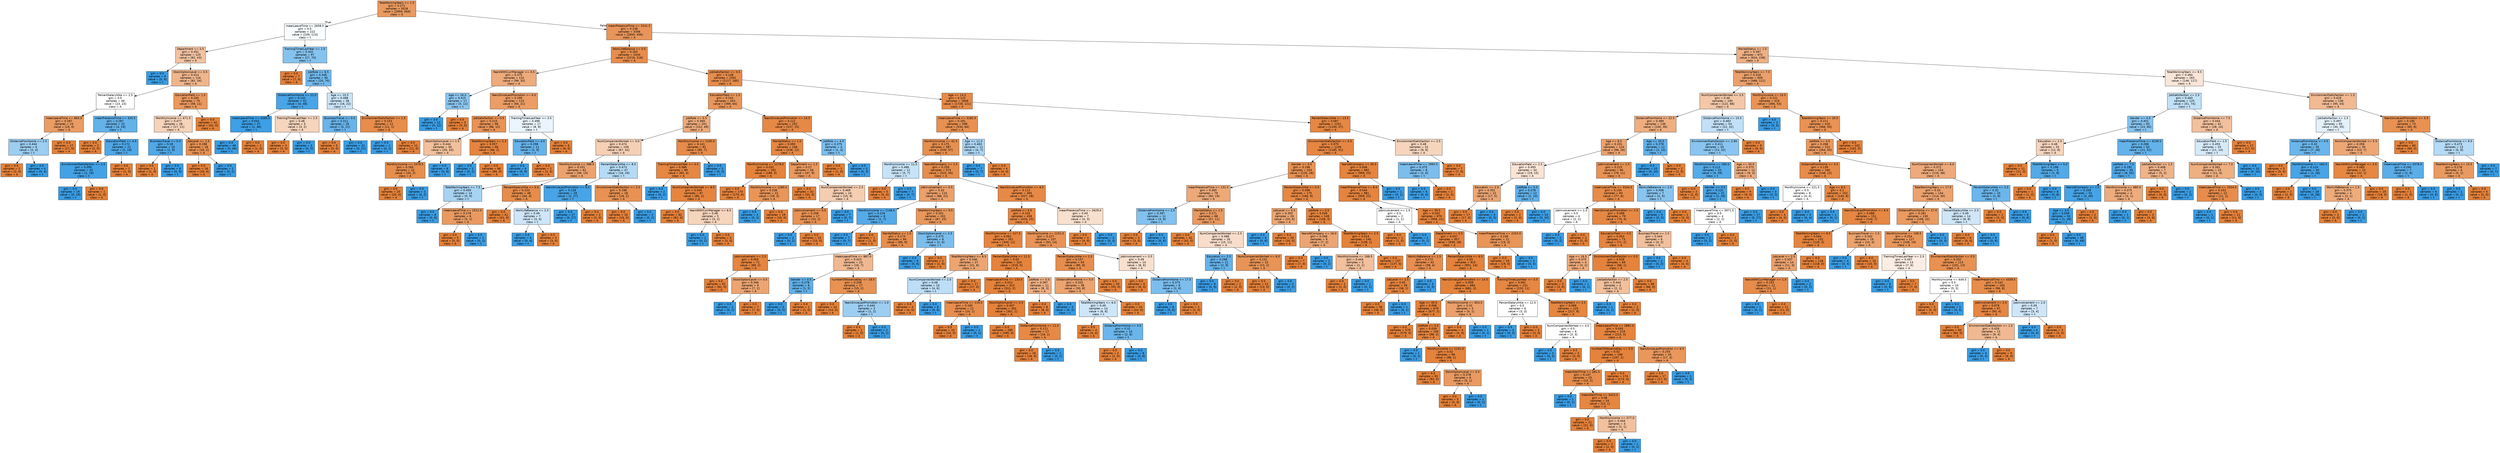 digraph Tree {
node [shape=box, style="filled", color="black", fontname="helvetica"] ;
edge [fontname="helvetica"] ;
0 [label="TotalWorkingYears <= 1.5\ngini = 0.271\nsamples = 3528\nvalue = [2959, 569]\nclass = A", fillcolor="#ea995f"] ;
1 [label="meanLeaveTime <= 2658.5\ngini = 0.5\nsamples = 222\nvalue = [109, 113]\nclass = t", fillcolor="#f8fcfe"] ;
0 -> 1 [labeldistance=2.5, labelangle=45, headlabel="True"] ;
2 [label="Department <= 0.5\ngini = 0.451\nsamples = 125\nvalue = [82, 43]\nclass = A", fillcolor="#f3c3a1"] ;
1 -> 2 ;
3 [label="gini = 0.0\nsamples = 9\nvalue = [0, 9]\nclass = t", fillcolor="#399de5"] ;
2 -> 3 ;
4 [label="StockOptionLevel <= 0.5\ngini = 0.414\nsamples = 116\nvalue = [82, 34]\nclass = A", fillcolor="#f0b58b"] ;
2 -> 4 ;
5 [label="PercentSalaryHike <= 2.5\ngini = 0.5\nsamples = 46\nvalue = [23, 23]\nclass = A", fillcolor="#ffffff"] ;
4 -> 5 ;
6 [label="meanLeaveTime <= 883.0\ngini = 0.287\nsamples = 23\nvalue = [19, 4]\nclass = A", fillcolor="#ea9c63"] ;
5 -> 6 ;
7 [label="DistanceFromHome <= 2.5\ngini = 0.444\nsamples = 6\nvalue = [2, 4]\nclass = t", fillcolor="#9ccef2"] ;
6 -> 7 ;
8 [label="gini = 0.0\nsamples = 2\nvalue = [2, 0]\nclass = A", fillcolor="#e58139"] ;
7 -> 8 ;
9 [label="gini = 0.0\nsamples = 4\nvalue = [0, 4]\nclass = t", fillcolor="#399de5"] ;
7 -> 9 ;
10 [label="gini = 0.0\nsamples = 17\nvalue = [17, 0]\nclass = A", fillcolor="#e58139"] ;
6 -> 10 ;
11 [label="meanPresenceTime <= 425.5\ngini = 0.287\nsamples = 23\nvalue = [4, 19]\nclass = t", fillcolor="#63b2ea"] ;
5 -> 11 ;
12 [label="gini = 0.0\nsamples = 2\nvalue = [2, 0]\nclass = A", fillcolor="#e58139"] ;
11 -> 12 ;
13 [label="EducationField <= 4.5\ngini = 0.172\nsamples = 21\nvalue = [2, 19]\nclass = t", fillcolor="#4ea7e8"] ;
11 -> 13 ;
14 [label="EnvironmentSatisfaction <= 2.5\ngini = 0.095\nsamples = 20\nvalue = [1, 19]\nclass = t", fillcolor="#43a2e6"] ;
13 -> 14 ;
15 [label="gini = 0.0\nsamples = 19\nvalue = [0, 19]\nclass = t", fillcolor="#399de5"] ;
14 -> 15 ;
16 [label="gini = 0.0\nsamples = 1\nvalue = [1, 0]\nclass = A", fillcolor="#e58139"] ;
14 -> 16 ;
17 [label="gini = 0.0\nsamples = 1\nvalue = [1, 0]\nclass = A", fillcolor="#e58139"] ;
13 -> 17 ;
18 [label="EducationField <= 1.5\ngini = 0.265\nsamples = 70\nvalue = [59, 11]\nclass = A", fillcolor="#ea985e"] ;
4 -> 18 ;
19 [label="MonthlyIncome <= 671.5\ngini = 0.477\nsamples = 28\nvalue = [17, 11]\nclass = A", fillcolor="#f6d3b9"] ;
18 -> 19 ;
20 [label="BusinessTravel <= 0.5\ngini = 0.18\nsamples = 10\nvalue = [1, 9]\nclass = t", fillcolor="#4fa8e8"] ;
19 -> 20 ;
21 [label="gini = 0.0\nsamples = 1\nvalue = [1, 0]\nclass = A", fillcolor="#e58139"] ;
20 -> 21 ;
22 [label="gini = 0.0\nsamples = 9\nvalue = [0, 9]\nclass = t", fillcolor="#399de5"] ;
20 -> 22 ;
23 [label="JobLevel <= 2.5\ngini = 0.198\nsamples = 18\nvalue = [16, 2]\nclass = A", fillcolor="#e89152"] ;
19 -> 23 ;
24 [label="gini = 0.0\nsamples = 16\nvalue = [16, 0]\nclass = A", fillcolor="#e58139"] ;
23 -> 24 ;
25 [label="gini = 0.0\nsamples = 2\nvalue = [0, 2]\nclass = t", fillcolor="#399de5"] ;
23 -> 25 ;
26 [label="gini = 0.0\nsamples = 42\nvalue = [42, 0]\nclass = A", fillcolor="#e58139"] ;
18 -> 26 ;
27 [label="TrainingTimesLastYear <= 1.5\ngini = 0.402\nsamples = 97\nvalue = [27, 70]\nclass = t", fillcolor="#85c3ef"] ;
1 -> 27 ;
28 [label="gini = 0.0\nsamples = 7\nvalue = [7, 0]\nclass = A", fillcolor="#e58139"] ;
27 -> 28 ;
29 [label="JobRole <= 6.5\ngini = 0.346\nsamples = 90\nvalue = [20, 70]\nclass = t", fillcolor="#72b9ec"] ;
27 -> 29 ;
30 [label="DistanceFromHome <= 22.0\ngini = 0.142\nsamples = 52\nvalue = [4, 48]\nclass = t", fillcolor="#49a5e7"] ;
29 -> 30 ;
31 [label="meanLeaveTime <= 4295.5\ngini = 0.042\nsamples = 47\nvalue = [1, 46]\nclass = t", fillcolor="#3d9fe6"] ;
30 -> 31 ;
32 [label="gini = 0.0\nsamples = 46\nvalue = [0, 46]\nclass = t", fillcolor="#399de5"] ;
31 -> 32 ;
33 [label="gini = 0.0\nsamples = 1\nvalue = [1, 0]\nclass = A", fillcolor="#e58139"] ;
31 -> 33 ;
34 [label="TrainingTimesLastYear <= 2.5\ngini = 0.48\nsamples = 5\nvalue = [3, 2]\nclass = A", fillcolor="#f6d5bd"] ;
30 -> 34 ;
35 [label="gini = 0.0\nsamples = 3\nvalue = [3, 0]\nclass = A", fillcolor="#e58139"] ;
34 -> 35 ;
36 [label="gini = 0.0\nsamples = 2\nvalue = [0, 2]\nclass = t", fillcolor="#399de5"] ;
34 -> 36 ;
37 [label="Age <= 10.5\ngini = 0.488\nsamples = 38\nvalue = [16, 22]\nclass = t", fillcolor="#c9e4f8"] ;
29 -> 37 ;
38 [label="BusinessTravel <= 0.5\ngini = 0.311\nsamples = 26\nvalue = [5, 21]\nclass = t", fillcolor="#68b4eb"] ;
37 -> 38 ;
39 [label="gini = 0.0\nsamples = 5\nvalue = [5, 0]\nclass = A", fillcolor="#e58139"] ;
38 -> 39 ;
40 [label="gini = 0.0\nsamples = 21\nvalue = [0, 21]\nclass = t", fillcolor="#399de5"] ;
38 -> 40 ;
41 [label="EnvironmentSatisfaction <= 1.5\ngini = 0.153\nsamples = 12\nvalue = [11, 1]\nclass = A", fillcolor="#e78c4b"] ;
37 -> 41 ;
42 [label="gini = 0.0\nsamples = 1\nvalue = [0, 1]\nclass = t", fillcolor="#399de5"] ;
41 -> 42 ;
43 [label="gini = 0.0\nsamples = 11\nvalue = [11, 0]\nclass = A", fillcolor="#e58139"] ;
41 -> 43 ;
44 [label="meanPresenceTime <= 3241.5\ngini = 0.238\nsamples = 3306\nvalue = [2850, 456]\nclass = A", fillcolor="#e99559"] ;
0 -> 44 [labeldistance=2.5, labelangle=-45, headlabel="False"] ;
45 [label="WorkLifeBalance <= 0.5\ngini = 0.163\nsamples = 2434\nvalue = [2216, 218]\nclass = A", fillcolor="#e88d4c"] ;
44 -> 45 ;
46 [label="YearsWithCurrManager <= 0.5\ngini = 0.375\nsamples = 132\nvalue = [99, 33]\nclass = A", fillcolor="#eeab7b"] ;
45 -> 46 ;
47 [label="Age <= 26.0\ngini = 0.415\nsamples = 17\nvalue = [5, 12]\nclass = t", fillcolor="#8bc6f0"] ;
46 -> 47 ;
48 [label="gini = 0.0\nsamples = 12\nvalue = [0, 12]\nclass = t", fillcolor="#399de5"] ;
47 -> 48 ;
49 [label="gini = 0.0\nsamples = 5\nvalue = [5, 0]\nclass = A", fillcolor="#e58139"] ;
47 -> 49 ;
50 [label="YearsSinceLastPromotion <= 6.0\ngini = 0.299\nsamples = 115\nvalue = [94, 21]\nclass = A", fillcolor="#eb9d65"] ;
46 -> 50 ;
51 [label="JobSatisfaction <= 0.5\ngini = 0.215\nsamples = 98\nvalue = [86, 12]\nclass = A", fillcolor="#e99355"] ;
50 -> 51 ;
52 [label="StockOptionLevel <= 1.5\ngini = 0.444\nsamples = 30\nvalue = [20, 10]\nclass = A", fillcolor="#f2c09c"] ;
51 -> 52 ;
53 [label="MonthlyIncome <= 1078.5\ngini = 0.165\nsamples = 22\nvalue = [20, 2]\nclass = A", fillcolor="#e88e4d"] ;
52 -> 53 ;
54 [label="gini = 0.0\nsamples = 20\nvalue = [20, 0]\nclass = A", fillcolor="#e58139"] ;
53 -> 54 ;
55 [label="gini = 0.0\nsamples = 2\nvalue = [0, 2]\nclass = t", fillcolor="#399de5"] ;
53 -> 55 ;
56 [label="gini = 0.0\nsamples = 8\nvalue = [0, 8]\nclass = t", fillcolor="#399de5"] ;
52 -> 56 ;
57 [label="TotalWorkingYears <= 2.5\ngini = 0.057\nsamples = 68\nvalue = [66, 2]\nclass = A", fillcolor="#e6853f"] ;
51 -> 57 ;
58 [label="gini = 0.0\nsamples = 2\nvalue = [0, 2]\nclass = t", fillcolor="#399de5"] ;
57 -> 58 ;
59 [label="gini = 0.0\nsamples = 66\nvalue = [66, 0]\nclass = A", fillcolor="#e58139"] ;
57 -> 59 ;
60 [label="TrainingTimesLastYear <= 3.5\ngini = 0.498\nsamples = 17\nvalue = [8, 9]\nclass = t", fillcolor="#e9f4fc"] ;
50 -> 60 ;
61 [label="EducationField <= 4.5\ngini = 0.298\nsamples = 11\nvalue = [2, 9]\nclass = t", fillcolor="#65b3eb"] ;
60 -> 61 ;
62 [label="gini = 0.0\nsamples = 9\nvalue = [0, 9]\nclass = t", fillcolor="#399de5"] ;
61 -> 62 ;
63 [label="gini = 0.0\nsamples = 2\nvalue = [2, 0]\nclass = A", fillcolor="#e58139"] ;
61 -> 63 ;
64 [label="gini = 0.0\nsamples = 6\nvalue = [6, 0]\nclass = A", fillcolor="#e58139"] ;
60 -> 64 ;
65 [label="JobSatisfaction <= 0.5\ngini = 0.148\nsamples = 2302\nvalue = [2117, 185]\nclass = A", fillcolor="#e78c4a"] ;
45 -> 65 ;
66 [label="EducationField <= 1.5\ngini = 0.243\nsamples = 453\nvalue = [389, 64]\nclass = A", fillcolor="#e9965a"] ;
65 -> 66 ;
67 [label="JobRole <= 5.5\ngini = 0.369\nsamples = 201\nvalue = [152, 49]\nclass = A", fillcolor="#edaa79"] ;
66 -> 67 ;
68 [label="NumCompaniesWorked <= 3.0\ngini = 0.474\nsamples = 109\nvalue = [67, 42]\nclass = A", fillcolor="#f5d0b5"] ;
67 -> 68 ;
69 [label="MonthlyIncome <= 398.5\ngini = 0.331\nsamples = 62\nvalue = [49, 13]\nclass = A", fillcolor="#eca26e"] ;
68 -> 69 ;
70 [label="TotalWorkingYears <= 7.5\ngini = 0.459\nsamples = 14\nvalue = [5, 9]\nclass = t", fillcolor="#a7d3f3"] ;
69 -> 70 ;
71 [label="gini = 0.0\nsamples = 8\nvalue = [0, 8]\nclass = t", fillcolor="#399de5"] ;
70 -> 71 ;
72 [label="meanLeaveTime <= 2512.0\ngini = 0.278\nsamples = 6\nvalue = [5, 1]\nclass = A", fillcolor="#ea9a61"] ;
70 -> 72 ;
73 [label="gini = 0.0\nsamples = 5\nvalue = [5, 0]\nclass = A", fillcolor="#e58139"] ;
72 -> 73 ;
74 [label="gini = 0.0\nsamples = 1\nvalue = [0, 1]\nclass = t", fillcolor="#399de5"] ;
72 -> 74 ;
75 [label="PercentSalaryHike <= 5.0\ngini = 0.153\nsamples = 48\nvalue = [44, 4]\nclass = A", fillcolor="#e78c4b"] ;
69 -> 75 ;
76 [label="gini = 0.0\nsamples = 41\nvalue = [41, 0]\nclass = A", fillcolor="#e58139"] ;
75 -> 76 ;
77 [label="WorkLifeBalance <= 2.5\ngini = 0.49\nsamples = 7\nvalue = [3, 4]\nclass = t", fillcolor="#cee6f8"] ;
75 -> 77 ;
78 [label="gini = 0.0\nsamples = 4\nvalue = [0, 4]\nclass = t", fillcolor="#399de5"] ;
77 -> 78 ;
79 [label="gini = 0.0\nsamples = 3\nvalue = [3, 0]\nclass = A", fillcolor="#e58139"] ;
77 -> 79 ;
80 [label="PercentSalaryHike <= 8.5\ngini = 0.473\nsamples = 47\nvalue = [18, 29]\nclass = t", fillcolor="#b4daf5"] ;
68 -> 80 ;
81 [label="YearsSinceLastPromotion <= 8.5\ngini = 0.128\nsamples = 29\nvalue = [2, 27]\nclass = t", fillcolor="#48a4e7"] ;
80 -> 81 ;
82 [label="gini = 0.0\nsamples = 27\nvalue = [0, 27]\nclass = t", fillcolor="#399de5"] ;
81 -> 82 ;
83 [label="gini = 0.0\nsamples = 2\nvalue = [2, 0]\nclass = A", fillcolor="#e58139"] ;
81 -> 83 ;
84 [label="EnvironmentSatisfaction <= 2.5\ngini = 0.198\nsamples = 18\nvalue = [16, 2]\nclass = A", fillcolor="#e89152"] ;
80 -> 84 ;
85 [label="gini = 0.0\nsamples = 16\nvalue = [16, 0]\nclass = A", fillcolor="#e58139"] ;
84 -> 85 ;
86 [label="gini = 0.0\nsamples = 2\nvalue = [0, 2]\nclass = t", fillcolor="#399de5"] ;
84 -> 86 ;
87 [label="MonthlyIncome <= 1330.0\ngini = 0.141\nsamples = 92\nvalue = [85, 7]\nclass = A", fillcolor="#e78b49"] ;
67 -> 87 ;
88 [label="TrainingTimesLastYear <= 0.5\ngini = 0.086\nsamples = 89\nvalue = [85, 4]\nclass = A", fillcolor="#e68742"] ;
87 -> 88 ;
89 [label="gini = 0.0\nsamples = 2\nvalue = [0, 2]\nclass = t", fillcolor="#399de5"] ;
88 -> 89 ;
90 [label="NumCompaniesWorked <= 8.5\ngini = 0.045\nsamples = 87\nvalue = [85, 2]\nclass = A", fillcolor="#e6843e"] ;
88 -> 90 ;
91 [label="gini = 0.0\nsamples = 82\nvalue = [82, 0]\nclass = A", fillcolor="#e58139"] ;
90 -> 91 ;
92 [label="YearsWithCurrManager <= 6.5\ngini = 0.48\nsamples = 5\nvalue = [3, 2]\nclass = A", fillcolor="#f6d5bd"] ;
90 -> 92 ;
93 [label="gini = 0.0\nsamples = 2\nvalue = [0, 2]\nclass = t", fillcolor="#399de5"] ;
92 -> 93 ;
94 [label="gini = 0.0\nsamples = 3\nvalue = [3, 0]\nclass = A", fillcolor="#e58139"] ;
92 -> 94 ;
95 [label="gini = 0.0\nsamples = 3\nvalue = [0, 3]\nclass = t", fillcolor="#399de5"] ;
87 -> 95 ;
96 [label="YearsSinceLastPromotion <= 14.5\ngini = 0.112\nsamples = 252\nvalue = [237, 15]\nclass = A", fillcolor="#e78946"] ;
66 -> 96 ;
97 [label="MaritalStatus <= 1.5\ngini = 0.092\nsamples = 248\nvalue = [236, 12]\nclass = A", fillcolor="#e68743"] ;
96 -> 97 ;
98 [label="MonthlyIncome <= 1278.0\ngini = 0.031\nsamples = 192\nvalue = [189, 3]\nclass = A", fillcolor="#e5833c"] ;
97 -> 98 ;
99 [label="gini = 0.0\nsamples = 170\nvalue = [170, 0]\nclass = A", fillcolor="#e58139"] ;
98 -> 99 ;
100 [label="MonthlyIncome <= 1280.0\ngini = 0.236\nsamples = 22\nvalue = [19, 3]\nclass = A", fillcolor="#e99558"] ;
98 -> 100 ;
101 [label="gini = 0.0\nsamples = 3\nvalue = [0, 3]\nclass = t", fillcolor="#399de5"] ;
100 -> 101 ;
102 [label="gini = 0.0\nsamples = 19\nvalue = [19, 0]\nclass = A", fillcolor="#e58139"] ;
100 -> 102 ;
103 [label="Department <= 1.5\ngini = 0.27\nsamples = 56\nvalue = [47, 9]\nclass = A", fillcolor="#ea995f"] ;
97 -> 103 ;
104 [label="gini = 0.0\nsamples = 32\nvalue = [32, 0]\nclass = A", fillcolor="#e58139"] ;
103 -> 104 ;
105 [label="NumCompaniesWorked <= 2.5\ngini = 0.469\nsamples = 24\nvalue = [15, 9]\nclass = A", fillcolor="#f5cdb0"] ;
103 -> 105 ;
106 [label="JobInvolvement <= 0.5\ngini = 0.208\nsamples = 17\nvalue = [15, 2]\nclass = A", fillcolor="#e89253"] ;
105 -> 106 ;
107 [label="gini = 0.0\nsamples = 2\nvalue = [0, 2]\nclass = t", fillcolor="#399de5"] ;
106 -> 107 ;
108 [label="gini = 0.0\nsamples = 15\nvalue = [15, 0]\nclass = A", fillcolor="#e58139"] ;
106 -> 108 ;
109 [label="gini = 0.0\nsamples = 7\nvalue = [0, 7]\nclass = t", fillcolor="#399de5"] ;
105 -> 109 ;
110 [label="JobRole <= 4.5\ngini = 0.375\nsamples = 4\nvalue = [1, 3]\nclass = t", fillcolor="#7bbeee"] ;
96 -> 110 ;
111 [label="gini = 0.0\nsamples = 1\nvalue = [1, 0]\nclass = A", fillcolor="#e58139"] ;
110 -> 111 ;
112 [label="gini = 0.0\nsamples = 3\nvalue = [0, 3]\nclass = t", fillcolor="#399de5"] ;
110 -> 112 ;
113 [label="Age <= 14.5\ngini = 0.122\nsamples = 1849\nvalue = [1728, 121]\nclass = A", fillcolor="#e78a47"] ;
65 -> 113 ;
114 [label="meanLeaveTime <= 3182.5\ngini = 0.191\nsamples = 598\nvalue = [534, 64]\nclass = A", fillcolor="#e89051"] ;
113 -> 114 ;
115 [label="MonthlyIncome <= 42.5\ngini = 0.175\nsamples = 587\nvalue = [530, 57]\nclass = A", fillcolor="#e88f4e"] ;
114 -> 115 ;
116 [label="MonthlyIncome <= 11.5\ngini = 0.486\nsamples = 12\nvalue = [5, 7]\nclass = t", fillcolor="#c6e3f8"] ;
115 -> 116 ;
117 [label="gini = 0.0\nsamples = 5\nvalue = [5, 0]\nclass = A", fillcolor="#e58139"] ;
116 -> 117 ;
118 [label="gini = 0.0\nsamples = 7\nvalue = [0, 7]\nclass = t", fillcolor="#399de5"] ;
116 -> 118 ;
119 [label="YearsAtCompany <= 2.5\ngini = 0.159\nsamples = 575\nvalue = [525, 50]\nclass = A", fillcolor="#e78d4c"] ;
115 -> 119 ;
120 [label="JobInvolvement <= 0.5\ngini = 0.32\nsamples = 110\nvalue = [88, 22]\nclass = A", fillcolor="#eca06a"] ;
119 -> 120 ;
121 [label="MonthlyIncome <= 1148.5\ngini = 0.219\nsamples = 8\nvalue = [1, 7]\nclass = t", fillcolor="#55abe9"] ;
120 -> 121 ;
122 [label="gini = 0.0\nsamples = 7\nvalue = [0, 7]\nclass = t", fillcolor="#399de5"] ;
121 -> 122 ;
123 [label="gini = 0.0\nsamples = 1\nvalue = [1, 0]\nclass = A", fillcolor="#e58139"] ;
121 -> 123 ;
124 [label="TotalWorkingYears <= 9.5\ngini = 0.251\nsamples = 102\nvalue = [87, 15]\nclass = A", fillcolor="#e9975b"] ;
120 -> 124 ;
125 [label="MaritalStatus <= 1.5\ngini = 0.173\nsamples = 94\nvalue = [85, 9]\nclass = A", fillcolor="#e88e4e"] ;
124 -> 125 ;
126 [label="JobInvolvement <= 2.5\ngini = 0.055\nsamples = 71\nvalue = [69, 2]\nclass = A", fillcolor="#e6853f"] ;
125 -> 126 ;
127 [label="gini = 0.0\nsamples = 62\nvalue = [62, 0]\nclass = A", fillcolor="#e58139"] ;
126 -> 127 ;
128 [label="StockOptionLevel <= 0.5\ngini = 0.346\nsamples = 9\nvalue = [7, 2]\nclass = A", fillcolor="#eca572"] ;
126 -> 128 ;
129 [label="gini = 0.0\nsamples = 2\nvalue = [0, 2]\nclass = t", fillcolor="#399de5"] ;
128 -> 129 ;
130 [label="gini = 0.0\nsamples = 7\nvalue = [7, 0]\nclass = A", fillcolor="#e58139"] ;
128 -> 130 ;
131 [label="meanLeaveTime <= 887.0\ngini = 0.423\nsamples = 23\nvalue = [16, 7]\nclass = A", fillcolor="#f0b890"] ;
125 -> 131 ;
132 [label="Gender <= 0.5\ngini = 0.278\nsamples = 6\nvalue = [1, 5]\nclass = t", fillcolor="#61b1ea"] ;
131 -> 132 ;
133 [label="gini = 0.0\nsamples = 5\nvalue = [0, 5]\nclass = t", fillcolor="#399de5"] ;
132 -> 133 ;
134 [label="gini = 0.0\nsamples = 1\nvalue = [1, 0]\nclass = A", fillcolor="#e58139"] ;
132 -> 134 ;
135 [label="numberOfAbsenceDay <= 18.5\ngini = 0.208\nsamples = 17\nvalue = [15, 2]\nclass = A", fillcolor="#e89253"] ;
131 -> 135 ;
136 [label="gini = 0.0\nsamples = 14\nvalue = [14, 0]\nclass = A", fillcolor="#e58139"] ;
135 -> 136 ;
137 [label="YearsSinceLastPromotion <= 1.0\ngini = 0.444\nsamples = 3\nvalue = [1, 2]\nclass = t", fillcolor="#9ccef2"] ;
135 -> 137 ;
138 [label="gini = 0.0\nsamples = 1\nvalue = [1, 0]\nclass = A", fillcolor="#e58139"] ;
137 -> 138 ;
139 [label="gini = 0.0\nsamples = 2\nvalue = [0, 2]\nclass = t", fillcolor="#399de5"] ;
137 -> 139 ;
140 [label="StockOptionLevel <= 2.5\ngini = 0.375\nsamples = 8\nvalue = [2, 6]\nclass = t", fillcolor="#7bbeee"] ;
124 -> 140 ;
141 [label="gini = 0.0\nsamples = 6\nvalue = [0, 6]\nclass = t", fillcolor="#399de5"] ;
140 -> 141 ;
142 [label="gini = 0.0\nsamples = 2\nvalue = [2, 0]\nclass = A", fillcolor="#e58139"] ;
140 -> 142 ;
143 [label="YearsSinceLastPromotion <= 8.5\ngini = 0.113\nsamples = 465\nvalue = [437, 28]\nclass = A", fillcolor="#e78946"] ;
119 -> 143 ;
144 [label="JobRole <= 6.5\ngini = 0.103\nsamples = 458\nvalue = [433, 25]\nclass = A", fillcolor="#e78844"] ;
143 -> 144 ;
145 [label="MonthlyIncome <= 117.5\ngini = 0.061\nsamples = 351\nvalue = [340, 11]\nclass = A", fillcolor="#e6853f"] ;
144 -> 145 ;
146 [label="TotalWorkingYears <= 6.5\ngini = 0.346\nsamples = 27\nvalue = [21, 6]\nclass = A", fillcolor="#eca572"] ;
145 -> 146 ;
147 [label="NumCompaniesWorked <= 2.0\ngini = 0.48\nsamples = 10\nvalue = [4, 6]\nclass = t", fillcolor="#bddef6"] ;
146 -> 147 ;
148 [label="gini = 0.0\nsamples = 4\nvalue = [4, 0]\nclass = A", fillcolor="#e58139"] ;
147 -> 148 ;
149 [label="gini = 0.0\nsamples = 6\nvalue = [0, 6]\nclass = t", fillcolor="#399de5"] ;
147 -> 149 ;
150 [label="gini = 0.0\nsamples = 17\nvalue = [17, 0]\nclass = A", fillcolor="#e58139"] ;
146 -> 150 ;
151 [label="PercentSalaryHike <= 11.5\ngini = 0.03\nsamples = 324\nvalue = [319, 5]\nclass = A", fillcolor="#e5833c"] ;
145 -> 151 ;
152 [label="meanLeaveTime <= 133.0\ngini = 0.013\nsamples = 313\nvalue = [311, 2]\nclass = A", fillcolor="#e5823a"] ;
151 -> 152 ;
153 [label="meanLeaveTime <= 119.0\ngini = 0.165\nsamples = 11\nvalue = [10, 1]\nclass = A", fillcolor="#e88e4d"] ;
152 -> 153 ;
154 [label="gini = 0.0\nsamples = 10\nvalue = [10, 0]\nclass = A", fillcolor="#e58139"] ;
153 -> 154 ;
155 [label="gini = 0.0\nsamples = 1\nvalue = [0, 1]\nclass = t", fillcolor="#399de5"] ;
153 -> 155 ;
156 [label="StockOptionLevel <= 2.5\ngini = 0.007\nsamples = 302\nvalue = [301, 1]\nclass = A", fillcolor="#e5813a"] ;
152 -> 156 ;
157 [label="gini = 0.0\nsamples = 285\nvalue = [285, 0]\nclass = A", fillcolor="#e58139"] ;
156 -> 157 ;
158 [label="DistanceFromHome <= 11.0\ngini = 0.111\nsamples = 17\nvalue = [16, 1]\nclass = A", fillcolor="#e78945"] ;
156 -> 158 ;
159 [label="gini = 0.0\nsamples = 16\nvalue = [16, 0]\nclass = A", fillcolor="#e58139"] ;
158 -> 159 ;
160 [label="gini = 0.0\nsamples = 1\nvalue = [0, 1]\nclass = t", fillcolor="#399de5"] ;
158 -> 160 ;
161 [label="JobRole <= 5.0\ngini = 0.397\nsamples = 11\nvalue = [8, 3]\nclass = A", fillcolor="#efb083"] ;
151 -> 161 ;
162 [label="gini = 0.0\nsamples = 8\nvalue = [8, 0]\nclass = A", fillcolor="#e58139"] ;
161 -> 162 ;
163 [label="gini = 0.0\nsamples = 3\nvalue = [0, 3]\nclass = t", fillcolor="#399de5"] ;
161 -> 163 ;
164 [label="MonthlyIncome <= 1251.5\ngini = 0.227\nsamples = 107\nvalue = [93, 14]\nclass = A", fillcolor="#e99457"] ;
144 -> 164 ;
165 [label="PercentSalaryHike <= 2.5\ngini = 0.157\nsamples = 93\nvalue = [85, 8]\nclass = A", fillcolor="#e78d4c"] ;
164 -> 165 ;
166 [label="DistanceFromHome <= 5.0\ngini = 0.332\nsamples = 38\nvalue = [30, 8]\nclass = A", fillcolor="#eca36e"] ;
165 -> 166 ;
167 [label="TotalWorkingYears <= 6.0\ngini = 0.49\nsamples = 14\nvalue = [6, 8]\nclass = t", fillcolor="#cee6f8"] ;
166 -> 167 ;
168 [label="gini = 0.0\nsamples = 4\nvalue = [4, 0]\nclass = A", fillcolor="#e58139"] ;
167 -> 168 ;
169 [label="DistanceFromHome <= 0.5\ngini = 0.32\nsamples = 10\nvalue = [2, 8]\nclass = t", fillcolor="#6ab6ec"] ;
167 -> 169 ;
170 [label="gini = 0.0\nsamples = 2\nvalue = [2, 0]\nclass = A", fillcolor="#e58139"] ;
169 -> 170 ;
171 [label="gini = 0.0\nsamples = 8\nvalue = [0, 8]\nclass = t", fillcolor="#399de5"] ;
169 -> 171 ;
172 [label="gini = 0.0\nsamples = 24\nvalue = [24, 0]\nclass = A", fillcolor="#e58139"] ;
166 -> 172 ;
173 [label="gini = 0.0\nsamples = 55\nvalue = [55, 0]\nclass = A", fillcolor="#e58139"] ;
165 -> 173 ;
174 [label="JobInvolvement <= 0.5\ngini = 0.49\nsamples = 14\nvalue = [8, 6]\nclass = A", fillcolor="#f8e0ce"] ;
164 -> 174 ;
175 [label="gini = 0.0\nsamples = 6\nvalue = [6, 0]\nclass = A", fillcolor="#e58139"] ;
174 -> 175 ;
176 [label="DistanceFromHome <= 17.5\ngini = 0.375\nsamples = 8\nvalue = [2, 6]\nclass = t", fillcolor="#7bbeee"] ;
174 -> 176 ;
177 [label="gini = 0.0\nsamples = 6\nvalue = [0, 6]\nclass = t", fillcolor="#399de5"] ;
176 -> 177 ;
178 [label="gini = 0.0\nsamples = 2\nvalue = [2, 0]\nclass = A", fillcolor="#e58139"] ;
176 -> 178 ;
179 [label="meanPresenceTime <= 2629.0\ngini = 0.49\nsamples = 7\nvalue = [4, 3]\nclass = A", fillcolor="#f8e0ce"] ;
143 -> 179 ;
180 [label="gini = 0.0\nsamples = 4\nvalue = [4, 0]\nclass = A", fillcolor="#e58139"] ;
179 -> 180 ;
181 [label="gini = 0.0\nsamples = 3\nvalue = [0, 3]\nclass = t", fillcolor="#399de5"] ;
179 -> 181 ;
182 [label="Age <= 11.0\ngini = 0.463\nsamples = 11\nvalue = [4, 7]\nclass = t", fillcolor="#aad5f4"] ;
114 -> 182 ;
183 [label="gini = 0.0\nsamples = 7\nvalue = [0, 7]\nclass = t", fillcolor="#399de5"] ;
182 -> 183 ;
184 [label="gini = 0.0\nsamples = 4\nvalue = [4, 0]\nclass = A", fillcolor="#e58139"] ;
182 -> 184 ;
185 [label="PercentSalaryHike <= 13.5\ngini = 0.087\nsamples = 1251\nvalue = [1194, 57]\nclass = A", fillcolor="#e68742"] ;
113 -> 185 ;
186 [label="EnvironmentSatisfaction <= 0.5\ngini = 0.079\nsamples = 1236\nvalue = [1185, 51]\nclass = A", fillcolor="#e68642"] ;
185 -> 186 ;
187 [label="Gender <= 0.5\ngini = 0.196\nsamples = 254\nvalue = [226, 28]\nclass = A", fillcolor="#e89152"] ;
186 -> 187 ;
188 [label="meanPresenceTime <= 231.5\ngini = 0.365\nsamples = 79\nvalue = [60, 19]\nclass = A", fillcolor="#eda978"] ;
187 -> 188 ;
189 [label="DistanceFromHome <= 2.5\ngini = 0.397\nsamples = 11\nvalue = [3, 8]\nclass = t", fillcolor="#83c2ef"] ;
188 -> 189 ;
190 [label="gini = 0.0\nsamples = 3\nvalue = [3, 0]\nclass = A", fillcolor="#e58139"] ;
189 -> 190 ;
191 [label="gini = 0.0\nsamples = 8\nvalue = [0, 8]\nclass = t", fillcolor="#399de5"] ;
189 -> 191 ;
192 [label="MaritalStatus <= 1.5\ngini = 0.271\nsamples = 68\nvalue = [57, 11]\nclass = A", fillcolor="#ea995f"] ;
188 -> 192 ;
193 [label="gini = 0.0\nsamples = 42\nvalue = [42, 0]\nclass = A", fillcolor="#e58139"] ;
192 -> 193 ;
194 [label="NumCompaniesWorked <= 2.5\ngini = 0.488\nsamples = 26\nvalue = [15, 11]\nclass = A", fillcolor="#f8ddca"] ;
192 -> 194 ;
195 [label="Education <= 2.5\ngini = 0.298\nsamples = 11\nvalue = [2, 9]\nclass = t", fillcolor="#65b3eb"] ;
194 -> 195 ;
196 [label="gini = 0.0\nsamples = 9\nvalue = [0, 9]\nclass = t", fillcolor="#399de5"] ;
195 -> 196 ;
197 [label="gini = 0.0\nsamples = 2\nvalue = [2, 0]\nclass = A", fillcolor="#e58139"] ;
195 -> 197 ;
198 [label="NumCompaniesWorked <= 6.0\ngini = 0.231\nsamples = 15\nvalue = [13, 2]\nclass = A", fillcolor="#e99457"] ;
194 -> 198 ;
199 [label="gini = 0.0\nsamples = 13\nvalue = [13, 0]\nclass = A", fillcolor="#e58139"] ;
198 -> 199 ;
200 [label="gini = 0.0\nsamples = 2\nvalue = [0, 2]\nclass = t", fillcolor="#399de5"] ;
198 -> 200 ;
201 [label="PercentSalaryHike <= 0.5\ngini = 0.098\nsamples = 175\nvalue = [166, 9]\nclass = A", fillcolor="#e68844"] ;
187 -> 201 ;
202 [label="JobLevel <= 0.5\ngini = 0.355\nsamples = 26\nvalue = [20, 6]\nclass = A", fillcolor="#eda774"] ;
201 -> 202 ;
203 [label="gini = 0.0\nsamples = 6\nvalue = [0, 6]\nclass = t", fillcolor="#399de5"] ;
202 -> 203 ;
204 [label="gini = 0.0\nsamples = 20\nvalue = [20, 0]\nclass = A", fillcolor="#e58139"] ;
202 -> 204 ;
205 [label="JobRole <= 0.5\ngini = 0.039\nsamples = 149\nvalue = [146, 3]\nclass = A", fillcolor="#e6843d"] ;
201 -> 205 ;
206 [label="YearsAtCompany <= 16.0\ngini = 0.346\nsamples = 9\nvalue = [7, 2]\nclass = A", fillcolor="#eca572"] ;
205 -> 206 ;
207 [label="gini = 0.0\nsamples = 7\nvalue = [7, 0]\nclass = A", fillcolor="#e58139"] ;
206 -> 207 ;
208 [label="gini = 0.0\nsamples = 2\nvalue = [0, 2]\nclass = t", fillcolor="#399de5"] ;
206 -> 208 ;
209 [label="TotalWorkingYears <= 2.5\ngini = 0.014\nsamples = 140\nvalue = [139, 1]\nclass = A", fillcolor="#e5823a"] ;
205 -> 209 ;
210 [label="MonthlyIncome <= 168.5\ngini = 0.444\nsamples = 3\nvalue = [2, 1]\nclass = A", fillcolor="#f2c09c"] ;
209 -> 210 ;
211 [label="gini = 0.0\nsamples = 2\nvalue = [2, 0]\nclass = A", fillcolor="#e58139"] ;
210 -> 211 ;
212 [label="gini = 0.0\nsamples = 1\nvalue = [0, 1]\nclass = t", fillcolor="#399de5"] ;
210 -> 212 ;
213 [label="gini = 0.0\nsamples = 137\nvalue = [137, 0]\nclass = A", fillcolor="#e58139"] ;
209 -> 213 ;
214 [label="YearsAtCompany <= 35.5\ngini = 0.046\nsamples = 982\nvalue = [959, 23]\nclass = A", fillcolor="#e6843e"] ;
186 -> 214 ;
215 [label="meanPresenceTime <= 8.0\ngini = 0.044\nsamples = 981\nvalue = [959, 22]\nclass = A", fillcolor="#e6843e"] ;
214 -> 215 ;
216 [label="JobInvolvement <= 1.5\ngini = 0.5\nsamples = 2\nvalue = [1, 1]\nclass = A", fillcolor="#ffffff"] ;
215 -> 216 ;
217 [label="gini = 0.0\nsamples = 1\nvalue = [1, 0]\nclass = A", fillcolor="#e58139"] ;
216 -> 217 ;
218 [label="gini = 0.0\nsamples = 1\nvalue = [0, 1]\nclass = t", fillcolor="#399de5"] ;
216 -> 218 ;
219 [label="Age <= 39.5\ngini = 0.042\nsamples = 979\nvalue = [958, 21]\nclass = A", fillcolor="#e6843d"] ;
215 -> 219 ;
220 [label="Department <= 0.5\ngini = 0.037\nsamples = 957\nvalue = [939, 18]\nclass = A", fillcolor="#e5833d"] ;
219 -> 220 ;
221 [label="WorkLifeBalance <= 2.5\ngini = 0.172\nsamples = 42\nvalue = [38, 4]\nclass = A", fillcolor="#e88e4e"] ;
220 -> 221 ;
222 [label="JobLevel <= 2.5\ngini = 0.05\nsamples = 39\nvalue = [38, 1]\nclass = A", fillcolor="#e6843e"] ;
221 -> 222 ;
223 [label="gini = 0.0\nsamples = 38\nvalue = [38, 0]\nclass = A", fillcolor="#e58139"] ;
222 -> 223 ;
224 [label="gini = 0.0\nsamples = 1\nvalue = [0, 1]\nclass = t", fillcolor="#399de5"] ;
222 -> 224 ;
225 [label="gini = 0.0\nsamples = 3\nvalue = [0, 3]\nclass = t", fillcolor="#399de5"] ;
221 -> 225 ;
226 [label="PercentSalaryHike <= 6.5\ngini = 0.03\nsamples = 915\nvalue = [901, 14]\nclass = A", fillcolor="#e5833c"] ;
220 -> 226 ;
227 [label="YearsSinceLastPromotion <= 14.5\ngini = 0.009\nsamples = 684\nvalue = [681, 3]\nclass = A", fillcolor="#e5823a"] ;
226 -> 227 ;
228 [label="Age <= 30.5\ngini = 0.006\nsamples = 679\nvalue = [677, 2]\nclass = A", fillcolor="#e5813a"] ;
227 -> 228 ;
229 [label="gini = 0.0\nsamples = 579\nvalue = [579, 0]\nclass = A", fillcolor="#e58139"] ;
228 -> 229 ;
230 [label="JobRole <= 0.5\ngini = 0.039\nsamples = 100\nvalue = [98, 2]\nclass = A", fillcolor="#e6843d"] ;
228 -> 230 ;
231 [label="gini = 0.0\nsamples = 1\nvalue = [0, 1]\nclass = t", fillcolor="#399de5"] ;
230 -> 231 ;
232 [label="MonthlyIncome <= 1231.0\ngini = 0.02\nsamples = 99\nvalue = [98, 1]\nclass = A", fillcolor="#e5823b"] ;
230 -> 232 ;
233 [label="gini = 0.0\nsamples = 93\nvalue = [93, 0]\nclass = A", fillcolor="#e58139"] ;
232 -> 233 ;
234 [label="StockOptionLevel <= 0.5\ngini = 0.278\nsamples = 6\nvalue = [5, 1]\nclass = A", fillcolor="#ea9a61"] ;
232 -> 234 ;
235 [label="gini = 0.0\nsamples = 5\nvalue = [5, 0]\nclass = A", fillcolor="#e58139"] ;
234 -> 235 ;
236 [label="gini = 0.0\nsamples = 1\nvalue = [0, 1]\nclass = t", fillcolor="#399de5"] ;
234 -> 236 ;
237 [label="MonthlyIncome <= 853.5\ngini = 0.32\nsamples = 5\nvalue = [4, 1]\nclass = A", fillcolor="#eca06a"] ;
227 -> 237 ;
238 [label="gini = 0.0\nsamples = 4\nvalue = [4, 0]\nclass = A", fillcolor="#e58139"] ;
237 -> 238 ;
239 [label="gini = 0.0\nsamples = 1\nvalue = [0, 1]\nclass = t", fillcolor="#399de5"] ;
237 -> 239 ;
240 [label="TrainingTimesLastYear <= 0.5\ngini = 0.091\nsamples = 231\nvalue = [220, 11]\nclass = A", fillcolor="#e68743"] ;
226 -> 240 ;
241 [label="PercentSalaryHike <= 12.0\ngini = 0.5\nsamples = 6\nvalue = [3, 3]\nclass = A", fillcolor="#ffffff"] ;
240 -> 241 ;
242 [label="gini = 0.0\nsamples = 3\nvalue = [0, 3]\nclass = t", fillcolor="#399de5"] ;
241 -> 242 ;
243 [label="gini = 0.0\nsamples = 3\nvalue = [3, 0]\nclass = A", fillcolor="#e58139"] ;
241 -> 243 ;
244 [label="TotalWorkingYears <= 3.5\ngini = 0.069\nsamples = 225\nvalue = [217, 8]\nclass = A", fillcolor="#e68640"] ;
240 -> 244 ;
245 [label="NumCompaniesWorked <= 4.0\ngini = 0.5\nsamples = 6\nvalue = [3, 3]\nclass = A", fillcolor="#ffffff"] ;
244 -> 245 ;
246 [label="gini = 0.0\nsamples = 3\nvalue = [0, 3]\nclass = t", fillcolor="#399de5"] ;
245 -> 246 ;
247 [label="gini = 0.0\nsamples = 3\nvalue = [3, 0]\nclass = A", fillcolor="#e58139"] ;
245 -> 247 ;
248 [label="meanLeaveTime <= 2881.0\ngini = 0.045\nsamples = 219\nvalue = [214, 5]\nclass = A", fillcolor="#e6843e"] ;
244 -> 248 ;
249 [label="numberOfAbsenceDay <= 5.5\ngini = 0.02\nsamples = 199\nvalue = [197, 2]\nclass = A", fillcolor="#e5823b"] ;
248 -> 249 ;
250 [label="meanStartTime <= 281.5\ngini = 0.147\nsamples = 25\nvalue = [23, 2]\nclass = A", fillcolor="#e78c4a"] ;
249 -> 250 ;
251 [label="gini = 0.0\nsamples = 1\nvalue = [0, 1]\nclass = t", fillcolor="#399de5"] ;
250 -> 251 ;
252 [label="meanStartTime <= 3423.5\ngini = 0.08\nsamples = 24\nvalue = [23, 1]\nclass = A", fillcolor="#e68642"] ;
250 -> 252 ;
253 [label="gini = 0.0\nsamples = 21\nvalue = [21, 0]\nclass = A", fillcolor="#e58139"] ;
252 -> 253 ;
254 [label="MonthlyIncome <= 577.0\ngini = 0.444\nsamples = 3\nvalue = [2, 1]\nclass = A", fillcolor="#f2c09c"] ;
252 -> 254 ;
255 [label="gini = 0.0\nsamples = 2\nvalue = [2, 0]\nclass = A", fillcolor="#e58139"] ;
254 -> 255 ;
256 [label="gini = 0.0\nsamples = 1\nvalue = [0, 1]\nclass = t", fillcolor="#399de5"] ;
254 -> 256 ;
257 [label="gini = 0.0\nsamples = 174\nvalue = [174, 0]\nclass = A", fillcolor="#e58139"] ;
249 -> 257 ;
258 [label="YearsSinceLastPromotion <= 6.5\ngini = 0.255\nsamples = 20\nvalue = [17, 3]\nclass = A", fillcolor="#ea975c"] ;
248 -> 258 ;
259 [label="gini = 0.0\nsamples = 17\nvalue = [17, 0]\nclass = A", fillcolor="#e58139"] ;
258 -> 259 ;
260 [label="gini = 0.0\nsamples = 3\nvalue = [0, 3]\nclass = t", fillcolor="#399de5"] ;
258 -> 260 ;
261 [label="meanPresenceTime <= 2253.0\ngini = 0.236\nsamples = 22\nvalue = [19, 3]\nclass = A", fillcolor="#e99558"] ;
219 -> 261 ;
262 [label="gini = 0.0\nsamples = 19\nvalue = [19, 0]\nclass = A", fillcolor="#e58139"] ;
261 -> 262 ;
263 [label="gini = 0.0\nsamples = 3\nvalue = [0, 3]\nclass = t", fillcolor="#399de5"] ;
261 -> 263 ;
264 [label="gini = 0.0\nsamples = 1\nvalue = [0, 1]\nclass = t", fillcolor="#399de5"] ;
214 -> 264 ;
265 [label="EnvironmentSatisfaction <= 2.5\ngini = 0.48\nsamples = 15\nvalue = [9, 6]\nclass = A", fillcolor="#f6d5bd"] ;
185 -> 265 ;
266 [label="meanLeaveTime <= 2993.5\ngini = 0.375\nsamples = 8\nvalue = [2, 6]\nclass = t", fillcolor="#7bbeee"] ;
265 -> 266 ;
267 [label="gini = 0.0\nsamples = 6\nvalue = [0, 6]\nclass = t", fillcolor="#399de5"] ;
266 -> 267 ;
268 [label="gini = 0.0\nsamples = 2\nvalue = [2, 0]\nclass = A", fillcolor="#e58139"] ;
266 -> 268 ;
269 [label="gini = 0.0\nsamples = 7\nvalue = [7, 0]\nclass = A", fillcolor="#e58139"] ;
265 -> 269 ;
270 [label="MaritalStatus <= 1.5\ngini = 0.397\nsamples = 872\nvalue = [634, 238]\nclass = A", fillcolor="#efb083"] ;
44 -> 270 ;
271 [label="TotalWorkingYears <= 7.5\ngini = 0.318\nsamples = 609\nvalue = [488, 121]\nclass = A", fillcolor="#eba06a"] ;
270 -> 271 ;
272 [label="NumCompaniesWorked <= 3.5\ngini = 0.46\nsamples = 190\nvalue = [122, 68]\nclass = A", fillcolor="#f3c7a7"] ;
271 -> 272 ;
273 [label="DistanceFromHome <= 22.5\ngini = 0.389\nsamples = 136\nvalue = [100, 36]\nclass = A", fillcolor="#eeae80"] ;
272 -> 273 ;
274 [label="Age <= 8.5\ngini = 0.331\nsamples = 124\nvalue = [98, 26]\nclass = A", fillcolor="#eca26e"] ;
273 -> 274 ;
275 [label="EducationField <= 2.5\ngini = 0.493\nsamples = 34\nvalue = [19, 15]\nclass = A", fillcolor="#fae4d5"] ;
274 -> 275 ;
276 [label="Education <= 2.5\ngini = 0.351\nsamples = 22\nvalue = [17, 5]\nclass = A", fillcolor="#eda673"] ;
275 -> 276 ;
277 [label="gini = 0.0\nsamples = 17\nvalue = [17, 0]\nclass = A", fillcolor="#e58139"] ;
276 -> 277 ;
278 [label="gini = 0.0\nsamples = 5\nvalue = [0, 5]\nclass = t", fillcolor="#399de5"] ;
276 -> 278 ;
279 [label="JobRole <= 5.0\ngini = 0.278\nsamples = 12\nvalue = [2, 10]\nclass = t", fillcolor="#61b1ea"] ;
275 -> 279 ;
280 [label="gini = 0.0\nsamples = 2\nvalue = [2, 0]\nclass = A", fillcolor="#e58139"] ;
279 -> 280 ;
281 [label="gini = 0.0\nsamples = 10\nvalue = [0, 10]\nclass = t", fillcolor="#399de5"] ;
279 -> 281 ;
282 [label="JobInvolvement <= 2.5\ngini = 0.215\nsamples = 90\nvalue = [79, 11]\nclass = A", fillcolor="#e99355"] ;
274 -> 282 ;
283 [label="meanLeaveTime <= 3344.5\ngini = 0.134\nsamples = 83\nvalue = [77, 6]\nclass = A", fillcolor="#e78b48"] ;
282 -> 283 ;
284 [label="JobInvolvement <= 1.5\ngini = 0.5\nsamples = 4\nvalue = [2, 2]\nclass = A", fillcolor="#ffffff"] ;
283 -> 284 ;
285 [label="gini = 0.0\nsamples = 2\nvalue = [0, 2]\nclass = t", fillcolor="#399de5"] ;
284 -> 285 ;
286 [label="gini = 0.0\nsamples = 2\nvalue = [2, 0]\nclass = A", fillcolor="#e58139"] ;
284 -> 286 ;
287 [label="YearsSinceLastPromotion <= 2.5\ngini = 0.096\nsamples = 79\nvalue = [75, 4]\nclass = A", fillcolor="#e68844"] ;
283 -> 287 ;
288 [label="EducationField <= 0.5\ngini = 0.053\nsamples = 73\nvalue = [71, 2]\nclass = A", fillcolor="#e6853f"] ;
287 -> 288 ;
289 [label="Age <= 16.5\ngini = 0.375\nsamples = 4\nvalue = [3, 1]\nclass = A", fillcolor="#eeab7b"] ;
288 -> 289 ;
290 [label="gini = 0.0\nsamples = 3\nvalue = [3, 0]\nclass = A", fillcolor="#e58139"] ;
289 -> 290 ;
291 [label="gini = 0.0\nsamples = 1\nvalue = [0, 1]\nclass = t", fillcolor="#399de5"] ;
289 -> 291 ;
292 [label="EnvironmentSatisfaction <= 0.5\ngini = 0.029\nsamples = 69\nvalue = [68, 1]\nclass = A", fillcolor="#e5833c"] ;
288 -> 292 ;
293 [label="JobSatisfaction <= 2.5\ngini = 0.444\nsamples = 3\nvalue = [2, 1]\nclass = A", fillcolor="#f2c09c"] ;
292 -> 293 ;
294 [label="gini = 0.0\nsamples = 1\nvalue = [0, 1]\nclass = t", fillcolor="#399de5"] ;
293 -> 294 ;
295 [label="gini = 0.0\nsamples = 2\nvalue = [2, 0]\nclass = A", fillcolor="#e58139"] ;
293 -> 295 ;
296 [label="gini = 0.0\nsamples = 66\nvalue = [66, 0]\nclass = A", fillcolor="#e58139"] ;
292 -> 296 ;
297 [label="BusinessTravel <= 1.5\ngini = 0.444\nsamples = 6\nvalue = [4, 2]\nclass = A", fillcolor="#f2c09c"] ;
287 -> 297 ;
298 [label="gini = 0.0\nsamples = 2\nvalue = [0, 2]\nclass = t", fillcolor="#399de5"] ;
297 -> 298 ;
299 [label="gini = 0.0\nsamples = 4\nvalue = [4, 0]\nclass = A", fillcolor="#e58139"] ;
297 -> 299 ;
300 [label="WorkLifeBalance <= 2.0\ngini = 0.408\nsamples = 7\nvalue = [2, 5]\nclass = t", fillcolor="#88c4ef"] ;
282 -> 300 ;
301 [label="gini = 0.0\nsamples = 5\nvalue = [0, 5]\nclass = t", fillcolor="#399de5"] ;
300 -> 301 ;
302 [label="gini = 0.0\nsamples = 2\nvalue = [2, 0]\nclass = A", fillcolor="#e58139"] ;
300 -> 302 ;
303 [label="Age <= 20.0\ngini = 0.278\nsamples = 12\nvalue = [2, 10]\nclass = t", fillcolor="#61b1ea"] ;
273 -> 303 ;
304 [label="gini = 0.0\nsamples = 10\nvalue = [0, 10]\nclass = t", fillcolor="#399de5"] ;
303 -> 304 ;
305 [label="gini = 0.0\nsamples = 2\nvalue = [2, 0]\nclass = A", fillcolor="#e58139"] ;
303 -> 305 ;
306 [label="DistanceFromHome <= 15.5\ngini = 0.483\nsamples = 54\nvalue = [22, 32]\nclass = t", fillcolor="#c1e0f7"] ;
272 -> 306 ;
307 [label="EnvironmentSatisfaction <= 2.85\ngini = 0.411\nsamples = 45\nvalue = [13, 32]\nclass = t", fillcolor="#89c5f0"] ;
306 -> 307 ;
308 [label="MonthlyIncome <= 280.0\ngini = 0.213\nsamples = 33\nvalue = [4, 29]\nclass = t", fillcolor="#54abe9"] ;
307 -> 308 ;
309 [label="gini = 0.0\nsamples = 2\nvalue = [2, 0]\nclass = A", fillcolor="#e58139"] ;
308 -> 309 ;
310 [label="Gender <= 0.5\ngini = 0.121\nsamples = 31\nvalue = [2, 29]\nclass = t", fillcolor="#47a4e7"] ;
308 -> 310 ;
311 [label="meanLeaveTime <= 3971.5\ngini = 0.5\nsamples = 4\nvalue = [2, 2]\nclass = A", fillcolor="#ffffff"] ;
310 -> 311 ;
312 [label="gini = 0.0\nsamples = 2\nvalue = [0, 2]\nclass = t", fillcolor="#399de5"] ;
311 -> 312 ;
313 [label="gini = 0.0\nsamples = 2\nvalue = [2, 0]\nclass = A", fillcolor="#e58139"] ;
311 -> 313 ;
314 [label="gini = 0.0\nsamples = 27\nvalue = [0, 27]\nclass = t", fillcolor="#399de5"] ;
310 -> 314 ;
315 [label="Age <= 30.0\ngini = 0.375\nsamples = 12\nvalue = [9, 3]\nclass = A", fillcolor="#eeab7b"] ;
307 -> 315 ;
316 [label="gini = 0.0\nsamples = 9\nvalue = [9, 0]\nclass = A", fillcolor="#e58139"] ;
315 -> 316 ;
317 [label="gini = 0.0\nsamples = 3\nvalue = [0, 3]\nclass = t", fillcolor="#399de5"] ;
315 -> 317 ;
318 [label="gini = 0.0\nsamples = 9\nvalue = [9, 0]\nclass = A", fillcolor="#e58139"] ;
306 -> 318 ;
319 [label="MonthlyIncome <= 10.5\ngini = 0.221\nsamples = 419\nvalue = [366, 53]\nclass = A", fillcolor="#e99356"] ;
271 -> 319 ;
320 [label="gini = 0.0\nsamples = 3\nvalue = [0, 3]\nclass = t", fillcolor="#399de5"] ;
319 -> 320 ;
321 [label="TotalWorkingYears <= 20.5\ngini = 0.211\nsamples = 416\nvalue = [366, 50]\nclass = A", fillcolor="#e99254"] ;
319 -> 321 ;
322 [label="JobRole <= 4.5\ngini = 0.268\nsamples = 314\nvalue = [264, 50]\nclass = A", fillcolor="#ea995e"] ;
321 -> 322 ;
323 [label="DistanceFromHome <= 0.5\ngini = 0.139\nsamples = 160\nvalue = [148, 12]\nclass = A", fillcolor="#e78b49"] ;
322 -> 323 ;
324 [label="MonthlyIncome <= 221.5\ngini = 0.5\nsamples = 8\nvalue = [4, 4]\nclass = A", fillcolor="#ffffff"] ;
323 -> 324 ;
325 [label="gini = 0.0\nsamples = 4\nvalue = [4, 0]\nclass = A", fillcolor="#e58139"] ;
324 -> 325 ;
326 [label="gini = 0.0\nsamples = 4\nvalue = [0, 4]\nclass = t", fillcolor="#399de5"] ;
324 -> 326 ;
327 [label="Age <= 8.5\ngini = 0.1\nsamples = 152\nvalue = [144, 8]\nclass = A", fillcolor="#e68844"] ;
323 -> 327 ;
328 [label="gini = 0.0\nsamples = 1\nvalue = [0, 1]\nclass = t", fillcolor="#399de5"] ;
327 -> 328 ;
329 [label="YearsSinceLastPromotion <= 6.5\ngini = 0.088\nsamples = 151\nvalue = [144, 7]\nclass = A", fillcolor="#e68743"] ;
327 -> 329 ;
330 [label="TotalWorkingYears <= 8.5\ngini = 0.044\nsamples = 132\nvalue = [129, 3]\nclass = A", fillcolor="#e6843e"] ;
329 -> 330 ;
331 [label="JobLevel <= 2.5\ngini = 0.337\nsamples = 14\nvalue = [11, 3]\nclass = A", fillcolor="#eca36f"] ;
330 -> 331 ;
332 [label="YearsWithCurrManager <= 1.0\ngini = 0.153\nsamples = 12\nvalue = [11, 1]\nclass = A", fillcolor="#e78c4b"] ;
331 -> 332 ;
333 [label="gini = 0.0\nsamples = 1\nvalue = [0, 1]\nclass = t", fillcolor="#399de5"] ;
332 -> 333 ;
334 [label="gini = 0.0\nsamples = 11\nvalue = [11, 0]\nclass = A", fillcolor="#e58139"] ;
332 -> 334 ;
335 [label="gini = 0.0\nsamples = 2\nvalue = [0, 2]\nclass = t", fillcolor="#399de5"] ;
331 -> 335 ;
336 [label="gini = 0.0\nsamples = 118\nvalue = [118, 0]\nclass = A", fillcolor="#e58139"] ;
330 -> 336 ;
337 [label="BusinessTravel <= 1.5\ngini = 0.332\nsamples = 19\nvalue = [15, 4]\nclass = A", fillcolor="#eca36e"] ;
329 -> 337 ;
338 [label="gini = 0.0\nsamples = 4\nvalue = [0, 4]\nclass = t", fillcolor="#399de5"] ;
337 -> 338 ;
339 [label="gini = 0.0\nsamples = 15\nvalue = [15, 0]\nclass = A", fillcolor="#e58139"] ;
337 -> 339 ;
340 [label="NumCompaniesWorked <= 6.0\ngini = 0.372\nsamples = 154\nvalue = [116, 38]\nclass = A", fillcolor="#eeaa7a"] ;
322 -> 340 ;
341 [label="TotalWorkingYears <= 17.5\ngini = 0.33\nsamples = 144\nvalue = [114, 30]\nclass = A", fillcolor="#eca26d"] ;
340 -> 341 ;
342 [label="DistanceFromHome <= 27.0\ngini = 0.281\nsamples = 130\nvalue = [108, 22]\nclass = A", fillcolor="#ea9b61"] ;
341 -> 342 ;
343 [label="MonthlyIncome <= 108.5\ngini = 0.254\nsamples = 127\nvalue = [108, 19]\nclass = A", fillcolor="#ea975c"] ;
342 -> 343 ;
344 [label="TrainingTimesLastYear <= 2.5\ngini = 0.497\nsamples = 13\nvalue = [7, 6]\nclass = A", fillcolor="#fbede3"] ;
343 -> 344 ;
345 [label="gini = 0.0\nsamples = 6\nvalue = [0, 6]\nclass = t", fillcolor="#399de5"] ;
344 -> 345 ;
346 [label="gini = 0.0\nsamples = 7\nvalue = [7, 0]\nclass = A", fillcolor="#e58139"] ;
344 -> 346 ;
347 [label="EnvironmentSatisfaction <= 0.5\ngini = 0.202\nsamples = 114\nvalue = [101, 13]\nclass = A", fillcolor="#e89152"] ;
343 -> 347 ;
348 [label="MonthlyIncome <= 649.5\ngini = 0.5\nsamples = 10\nvalue = [5, 5]\nclass = A", fillcolor="#ffffff"] ;
347 -> 348 ;
349 [label="gini = 0.0\nsamples = 5\nvalue = [5, 0]\nclass = A", fillcolor="#e58139"] ;
348 -> 349 ;
350 [label="gini = 0.0\nsamples = 5\nvalue = [0, 5]\nclass = t", fillcolor="#399de5"] ;
348 -> 350 ;
351 [label="meanPresenceTime <= 4339.5\ngini = 0.142\nsamples = 104\nvalue = [96, 8]\nclass = A", fillcolor="#e78c49"] ;
347 -> 351 ;
352 [label="JobInvolvement <= 2.5\ngini = 0.079\nsamples = 97\nvalue = [93, 4]\nclass = A", fillcolor="#e68642"] ;
351 -> 352 ;
353 [label="gini = 0.0\nsamples = 84\nvalue = [84, 0]\nclass = A", fillcolor="#e58139"] ;
352 -> 353 ;
354 [label="EnvironmentSatisfaction <= 1.5\ngini = 0.426\nsamples = 13\nvalue = [9, 4]\nclass = A", fillcolor="#f1b991"] ;
352 -> 354 ;
355 [label="gini = 0.0\nsamples = 4\nvalue = [0, 4]\nclass = t", fillcolor="#399de5"] ;
354 -> 355 ;
356 [label="gini = 0.0\nsamples = 9\nvalue = [9, 0]\nclass = A", fillcolor="#e58139"] ;
354 -> 356 ;
357 [label="JobInvolvement <= 2.0\ngini = 0.49\nsamples = 7\nvalue = [3, 4]\nclass = t", fillcolor="#cee6f8"] ;
351 -> 357 ;
358 [label="gini = 0.0\nsamples = 4\nvalue = [0, 4]\nclass = t", fillcolor="#399de5"] ;
357 -> 358 ;
359 [label="gini = 0.0\nsamples = 3\nvalue = [3, 0]\nclass = A", fillcolor="#e58139"] ;
357 -> 359 ;
360 [label="gini = 0.0\nsamples = 3\nvalue = [0, 3]\nclass = t", fillcolor="#399de5"] ;
342 -> 360 ;
361 [label="PercentSalaryHike <= 2.5\ngini = 0.49\nsamples = 14\nvalue = [6, 8]\nclass = t", fillcolor="#cee6f8"] ;
341 -> 361 ;
362 [label="gini = 0.0\nsamples = 6\nvalue = [6, 0]\nclass = A", fillcolor="#e58139"] ;
361 -> 362 ;
363 [label="gini = 0.0\nsamples = 8\nvalue = [0, 8]\nclass = t", fillcolor="#399de5"] ;
361 -> 363 ;
364 [label="PercentSalaryHike <= 2.5\ngini = 0.32\nsamples = 10\nvalue = [2, 8]\nclass = t", fillcolor="#6ab6ec"] ;
340 -> 364 ;
365 [label="gini = 0.0\nsamples = 2\nvalue = [2, 0]\nclass = A", fillcolor="#e58139"] ;
364 -> 365 ;
366 [label="gini = 0.0\nsamples = 8\nvalue = [0, 8]\nclass = t", fillcolor="#399de5"] ;
364 -> 366 ;
367 [label="gini = 0.0\nsamples = 102\nvalue = [102, 0]\nclass = A", fillcolor="#e58139"] ;
321 -> 367 ;
368 [label="TotalWorkingYears <= 9.5\ngini = 0.494\nsamples = 263\nvalue = [146, 117]\nclass = A", fillcolor="#fae6d8"] ;
270 -> 368 ;
369 [label="JobSatisfaction <= 2.5\ngini = 0.483\nsamples = 125\nvalue = [51, 74]\nclass = t", fillcolor="#c1e1f7"] ;
368 -> 369 ;
370 [label="Gender <= 0.5\ngini = 0.401\nsamples = 83\nvalue = [23, 60]\nclass = t", fillcolor="#85c3ef"] ;
369 -> 370 ;
371 [label="Education <= 2.5\ngini = 0.48\nsamples = 20\nvalue = [12, 8]\nclass = A", fillcolor="#f6d5bd"] ;
370 -> 371 ;
372 [label="gini = 0.0\nsamples = 11\nvalue = [11, 0]\nclass = A", fillcolor="#e58139"] ;
371 -> 372 ;
373 [label="TotalWorkingYears <= 5.0\ngini = 0.198\nsamples = 9\nvalue = [1, 8]\nclass = t", fillcolor="#52a9e8"] ;
371 -> 373 ;
374 [label="gini = 0.0\nsamples = 1\nvalue = [1, 0]\nclass = A", fillcolor="#e58139"] ;
373 -> 374 ;
375 [label="gini = 0.0\nsamples = 8\nvalue = [0, 8]\nclass = t", fillcolor="#399de5"] ;
373 -> 375 ;
376 [label="meanPresenceTime <= 4239.5\ngini = 0.288\nsamples = 63\nvalue = [11, 52]\nclass = t", fillcolor="#63b2ea"] ;
370 -> 376 ;
377 [label="JobRole <= 7.5\ngini = 0.191\nsamples = 56\nvalue = [6, 50]\nclass = t", fillcolor="#51a9e8"] ;
376 -> 377 ;
378 [label="YearsAtCompany <= 7.5\ngini = 0.109\nsamples = 52\nvalue = [3, 49]\nclass = t", fillcolor="#45a3e7"] ;
377 -> 378 ;
379 [label="Age <= 4.5\ngini = 0.039\nsamples = 50\nvalue = [1, 49]\nclass = t", fillcolor="#3d9fe6"] ;
378 -> 379 ;
380 [label="gini = 0.0\nsamples = 1\nvalue = [1, 0]\nclass = A", fillcolor="#e58139"] ;
379 -> 380 ;
381 [label="gini = 0.0\nsamples = 49\nvalue = [0, 49]\nclass = t", fillcolor="#399de5"] ;
379 -> 381 ;
382 [label="gini = 0.0\nsamples = 2\nvalue = [2, 0]\nclass = A", fillcolor="#e58139"] ;
378 -> 382 ;
383 [label="MonthlyIncome <= 880.0\ngini = 0.375\nsamples = 4\nvalue = [3, 1]\nclass = A", fillcolor="#eeab7b"] ;
377 -> 383 ;
384 [label="gini = 0.0\nsamples = 1\nvalue = [0, 1]\nclass = t", fillcolor="#399de5"] ;
383 -> 384 ;
385 [label="gini = 0.0\nsamples = 3\nvalue = [3, 0]\nclass = A", fillcolor="#e58139"] ;
383 -> 385 ;
386 [label="JobSatisfaction <= 1.5\ngini = 0.408\nsamples = 7\nvalue = [5, 2]\nclass = A", fillcolor="#efb388"] ;
376 -> 386 ;
387 [label="gini = 0.0\nsamples = 5\nvalue = [5, 0]\nclass = A", fillcolor="#e58139"] ;
386 -> 387 ;
388 [label="gini = 0.0\nsamples = 2\nvalue = [0, 2]\nclass = t", fillcolor="#399de5"] ;
386 -> 388 ;
389 [label="DistanceFromHome <= 7.5\ngini = 0.444\nsamples = 42\nvalue = [28, 14]\nclass = A", fillcolor="#f2c09c"] ;
369 -> 389 ;
390 [label="EducationField <= 1.5\ngini = 0.493\nsamples = 25\nvalue = [11, 14]\nclass = t", fillcolor="#d5eaf9"] ;
389 -> 390 ;
391 [label="NumCompaniesWorked <= 7.0\ngini = 0.391\nsamples = 15\nvalue = [11, 4]\nclass = A", fillcolor="#eeaf81"] ;
390 -> 391 ;
392 [label="meanLeaveTime <= 3334.0\ngini = 0.153\nsamples = 12\nvalue = [11, 1]\nclass = A", fillcolor="#e78c4b"] ;
391 -> 392 ;
393 [label="gini = 0.0\nsamples = 1\nvalue = [0, 1]\nclass = t", fillcolor="#399de5"] ;
392 -> 393 ;
394 [label="gini = 0.0\nsamples = 11\nvalue = [11, 0]\nclass = A", fillcolor="#e58139"] ;
392 -> 394 ;
395 [label="gini = 0.0\nsamples = 3\nvalue = [0, 3]\nclass = t", fillcolor="#399de5"] ;
391 -> 395 ;
396 [label="gini = 0.0\nsamples = 10\nvalue = [0, 10]\nclass = t", fillcolor="#399de5"] ;
390 -> 396 ;
397 [label="gini = 0.0\nsamples = 17\nvalue = [17, 0]\nclass = A", fillcolor="#e58139"] ;
389 -> 397 ;
398 [label="EnvironmentSatisfaction <= 1.5\ngini = 0.429\nsamples = 138\nvalue = [95, 43]\nclass = A", fillcolor="#f1ba93"] ;
368 -> 398 ;
399 [label="JobSatisfaction <= 1.5\ngini = 0.497\nsamples = 65\nvalue = [30, 35]\nclass = t", fillcolor="#e3f1fb"] ;
398 -> 399 ;
400 [label="DistanceFromHome <= 0.5\ngini = 0.32\nsamples = 35\nvalue = [7, 28]\nclass = t", fillcolor="#6ab6ec"] ;
399 -> 400 ;
401 [label="gini = 0.0\nsamples = 5\nvalue = [5, 0]\nclass = A", fillcolor="#e58139"] ;
400 -> 401 ;
402 [label="MonthlyIncome <= 160.0\ngini = 0.124\nsamples = 30\nvalue = [2, 28]\nclass = t", fillcolor="#47a4e7"] ;
400 -> 402 ;
403 [label="gini = 0.0\nsamples = 2\nvalue = [2, 0]\nclass = A", fillcolor="#e58139"] ;
402 -> 403 ;
404 [label="gini = 0.0\nsamples = 28\nvalue = [0, 28]\nclass = t", fillcolor="#399de5"] ;
402 -> 404 ;
405 [label="NumCompaniesWorked <= 5.5\ngini = 0.358\nsamples = 30\nvalue = [23, 7]\nclass = A", fillcolor="#eda775"] ;
399 -> 405 ;
406 [label="YearsWithCurrManager <= 3.5\ngini = 0.083\nsamples = 23\nvalue = [22, 1]\nclass = A", fillcolor="#e68742"] ;
405 -> 406 ;
407 [label="WorkLifeBalance <= 1.5\ngini = 0.375\nsamples = 4\nvalue = [3, 1]\nclass = A", fillcolor="#eeab7b"] ;
406 -> 407 ;
408 [label="gini = 0.0\nsamples = 3\nvalue = [3, 0]\nclass = A", fillcolor="#e58139"] ;
407 -> 408 ;
409 [label="gini = 0.0\nsamples = 1\nvalue = [0, 1]\nclass = t", fillcolor="#399de5"] ;
407 -> 409 ;
410 [label="gini = 0.0\nsamples = 19\nvalue = [19, 0]\nclass = A", fillcolor="#e58139"] ;
406 -> 410 ;
411 [label="meanLeaveTime <= 3378.0\ngini = 0.245\nsamples = 7\nvalue = [1, 6]\nclass = t", fillcolor="#5aade9"] ;
405 -> 411 ;
412 [label="gini = 0.0\nsamples = 1\nvalue = [1, 0]\nclass = A", fillcolor="#e58139"] ;
411 -> 412 ;
413 [label="gini = 0.0\nsamples = 6\nvalue = [0, 6]\nclass = t", fillcolor="#399de5"] ;
411 -> 413 ;
414 [label="YearsSinceLastPromotion <= 5.5\ngini = 0.195\nsamples = 73\nvalue = [65, 8]\nclass = A", fillcolor="#e89151"] ;
398 -> 414 ;
415 [label="gini = 0.0\nsamples = 60\nvalue = [60, 0]\nclass = A", fillcolor="#e58139"] ;
414 -> 415 ;
416 [label="DistanceFromHome <= 9.5\ngini = 0.473\nsamples = 13\nvalue = [5, 8]\nclass = t", fillcolor="#b5daf5"] ;
414 -> 416 ;
417 [label="TotalWorkingYears <= 15.5\ngini = 0.278\nsamples = 6\nvalue = [5, 1]\nclass = A", fillcolor="#ea9a61"] ;
416 -> 417 ;
418 [label="gini = 0.0\nsamples = 1\nvalue = [0, 1]\nclass = t", fillcolor="#399de5"] ;
417 -> 418 ;
419 [label="gini = 0.0\nsamples = 5\nvalue = [5, 0]\nclass = A", fillcolor="#e58139"] ;
417 -> 419 ;
420 [label="gini = 0.0\nsamples = 7\nvalue = [0, 7]\nclass = t", fillcolor="#399de5"] ;
416 -> 420 ;
}